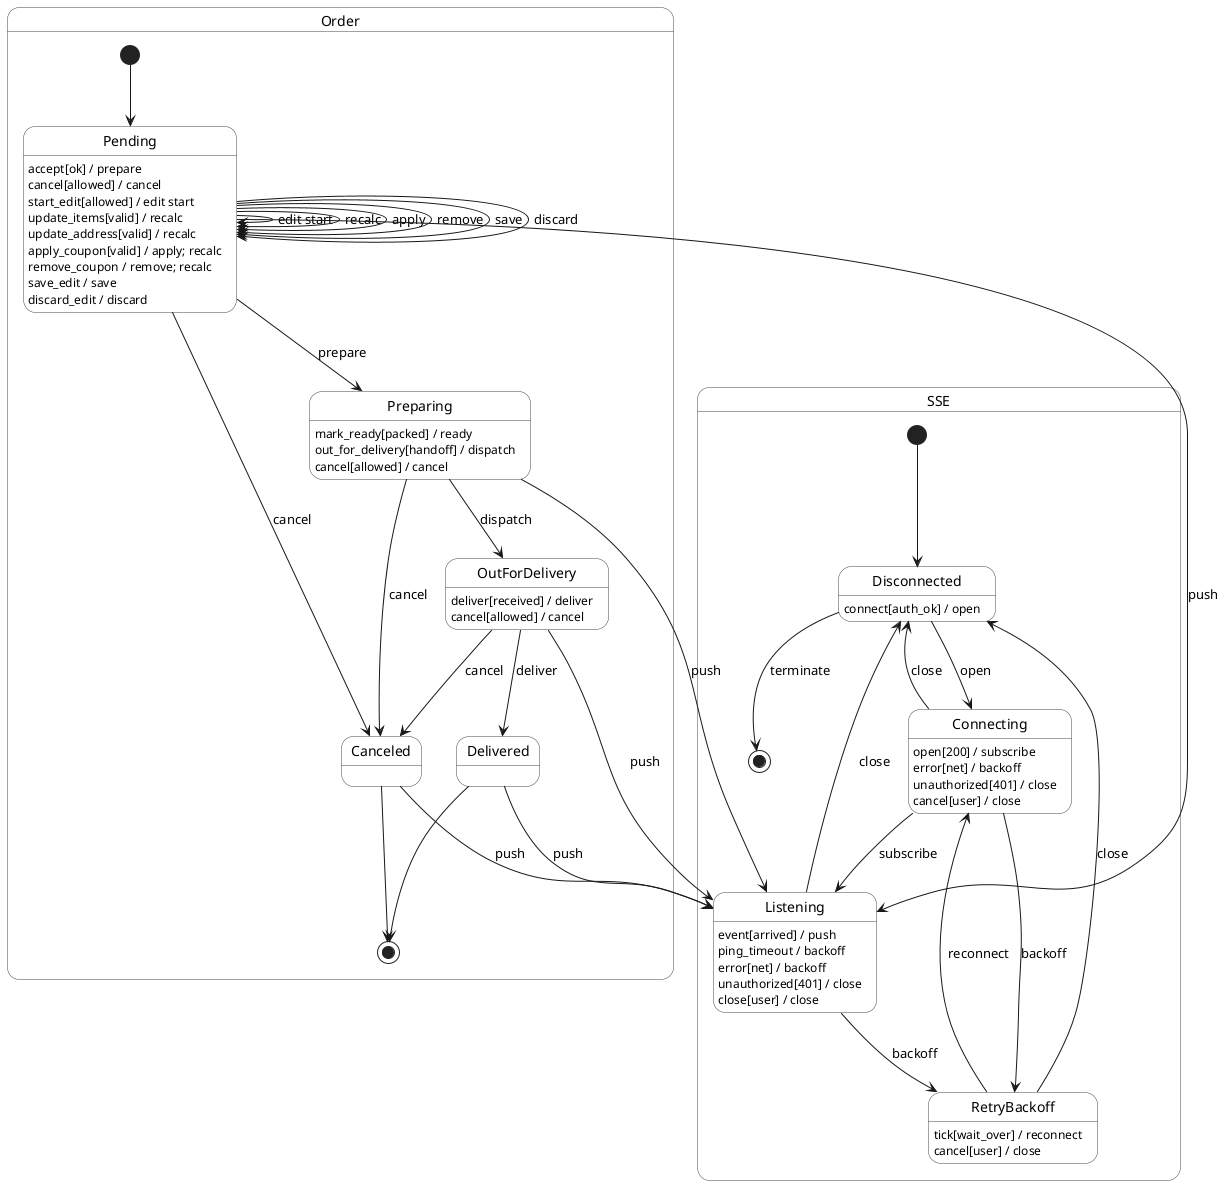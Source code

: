 @startuml Order_Overall_With_SSE
skinparam shadowing false
skinparam state { 
    BackgroundColor white
    BorderColor #444 
}

' =======================
' Order lifecycle (+ edit self-loops)
' =======================
state Order {
  [*] --> Pending
  Delivered --> [*]
  Canceled  --> [*]

  state Pending {
    Pending : accept[ok] / prepare
    Pending : cancel[allowed] / cancel
    Pending : start_edit[allowed] / edit start
    Pending : update_items[valid] / recalc
    Pending : update_address[valid] / recalc
    Pending : apply_coupon[valid] / apply; recalc
    Pending : remove_coupon / remove; recalc
    Pending : save_edit / save
    Pending : discard_edit / discard
  }

  state Preparing {
    Preparing : mark_ready[packed] / ready
    Preparing : out_for_delivery[handoff] / dispatch
    Preparing : cancel[allowed] / cancel
  }

  state OutForDelivery {
    OutForDelivery : deliver[received] / deliver
    OutForDelivery : cancel[allowed] / cancel
  }

  state Delivered
  state Canceled

  ' edit self-loops
  Pending --> Pending : edit start
  Pending --> Pending : recalc
  Pending --> Pending : apply
  Pending --> Pending : remove
  Pending --> Pending : save
  Pending --> Pending : discard

  ' main transitions (labels = actions only)
  Pending --> Preparing       : prepare
  Preparing --> OutForDelivery: dispatch
  OutForDelivery --> Delivered: deliver
  Pending --> Canceled        : cancel
  Preparing --> Canceled      : cancel
  OutForDelivery --> Canceled : cancel
}

' =======================
' SSE connection
' =======================
state SSE {
  [*] --> Disconnected
  Disconnected --> [*] : terminate

  state Disconnected {
    Disconnected : connect[auth_ok] / open
  }

  state Connecting {
    Connecting : open[200] / subscribe
    Connecting : error[net] / backoff
    Connecting : unauthorized[401] / close
    Connecting : cancel[user] / close
  }

  state Listening {
    Listening : event[arrived] / push
    Listening : ping_timeout / backoff
    Listening : error[net] / backoff
    Listening : unauthorized[401] / close
    Listening : close[user] / close
  }

  state RetryBackoff {
    RetryBackoff : tick[wait_over] / reconnect
    RetryBackoff : cancel[user] / close
  }

  ' transitions (labels = actions only)
  Disconnected --> Connecting : open
  Connecting   --> Listening  : subscribe
  Connecting   --> RetryBackoff : backoff
  Connecting   --> Disconnected : close
  Listening    --> RetryBackoff : backoff
  Listening    --> Disconnected : close
  RetryBackoff --> Connecting : reconnect
  RetryBackoff --> Disconnected : close
}

' =======================
' Coupling (order events surface to SSE)
' =======================
Order.Pending --> SSE.Listening : push
Order.Preparing --> SSE.Listening : push
Order.OutForDelivery --> SSE.Listening : push
Order.Delivered --> SSE.Listening : push
Order.Canceled  --> SSE.Listening : push

@enduml

